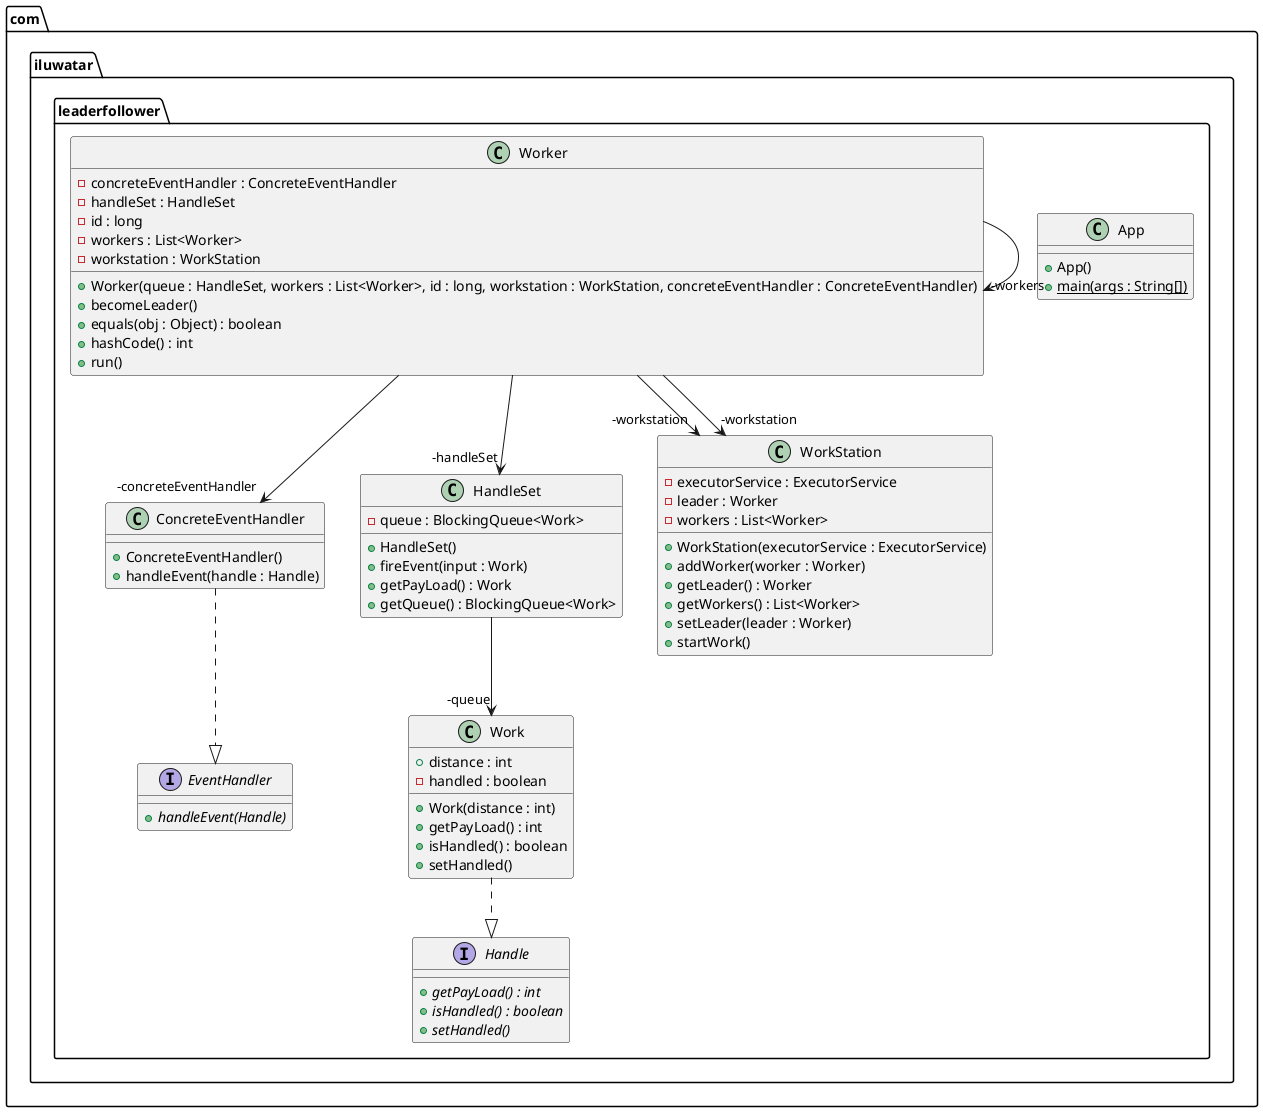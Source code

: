 @startuml
package com.iluwatar.leaderfollower {
  class App {
    + App()
    + main(args : String[]) {static}
  }
  class ConcreteEventHandler {
    + ConcreteEventHandler()
    + handleEvent(handle : Handle)
  }
  interface EventHandler {
    + handleEvent(Handle) {abstract}
  }
  interface Handle {
    + getPayLoad() : int {abstract}
    + isHandled() : boolean {abstract}
    + setHandled() {abstract}
  }
  class HandleSet {
    - queue : BlockingQueue<Work>
    + HandleSet()
    + fireEvent(input : Work)
    + getPayLoad() : Work
    + getQueue() : BlockingQueue<Work>
  }
  class Work {
    + distance : int
    - handled : boolean
    + Work(distance : int)
    + getPayLoad() : int
    + isHandled() : boolean
    + setHandled()
  }
  class WorkStation {
    - executorService : ExecutorService
    - leader : Worker
    - workers : List<Worker>
    + WorkStation(executorService : ExecutorService)
    + addWorker(worker : Worker)
    + getLeader() : Worker
    + getWorkers() : List<Worker>
    + setLeader(leader : Worker)
    + startWork()
  }
  class Worker {
    - concreteEventHandler : ConcreteEventHandler
    - handleSet : HandleSet
    - id : long
    - workers : List<Worker>
    - workstation : WorkStation
    + Worker(queue : HandleSet, workers : List<Worker>, id : long, workstation : WorkStation, concreteEventHandler : ConcreteEventHandler)
    + becomeLeader()
    + equals(obj : Object) : boolean
    + hashCode() : int
    + run()
  }
}
HandleSet -->  "-queue" Work
Worker -->  "-handleSet" HandleSet
Worker -->  "-concreteEventHandler" ConcreteEventHandler
Worker -->  "-workers" Worker
Worker -->  "-workstation" WorkStation
Worker -->  "-workstation" WorkStation
ConcreteEventHandler ..|> EventHandler 
Work ..|> Handle 
@enduml